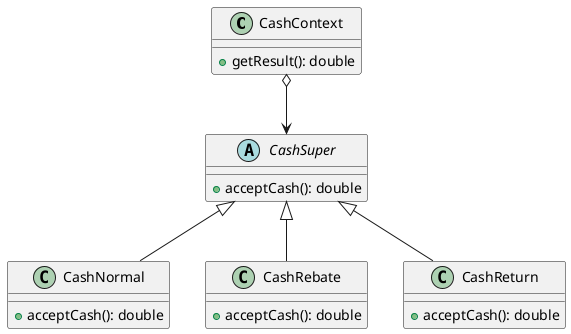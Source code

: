 @startuml "模仿实现"
class CashContext{
    +getResult(): double
}

abstract CashSuper {
    + acceptCash(): double
}

CashContext o--> CashSuper

class CashNormal{
    + acceptCash(): double
}

class CashRebate{
    + acceptCash(): double
}


class CashReturn{
    + acceptCash(): double
}


CashSuper <|-- CashNormal
CashSuper <|-- CashRebate
CashSuper <|-- CashReturn


@enduml
